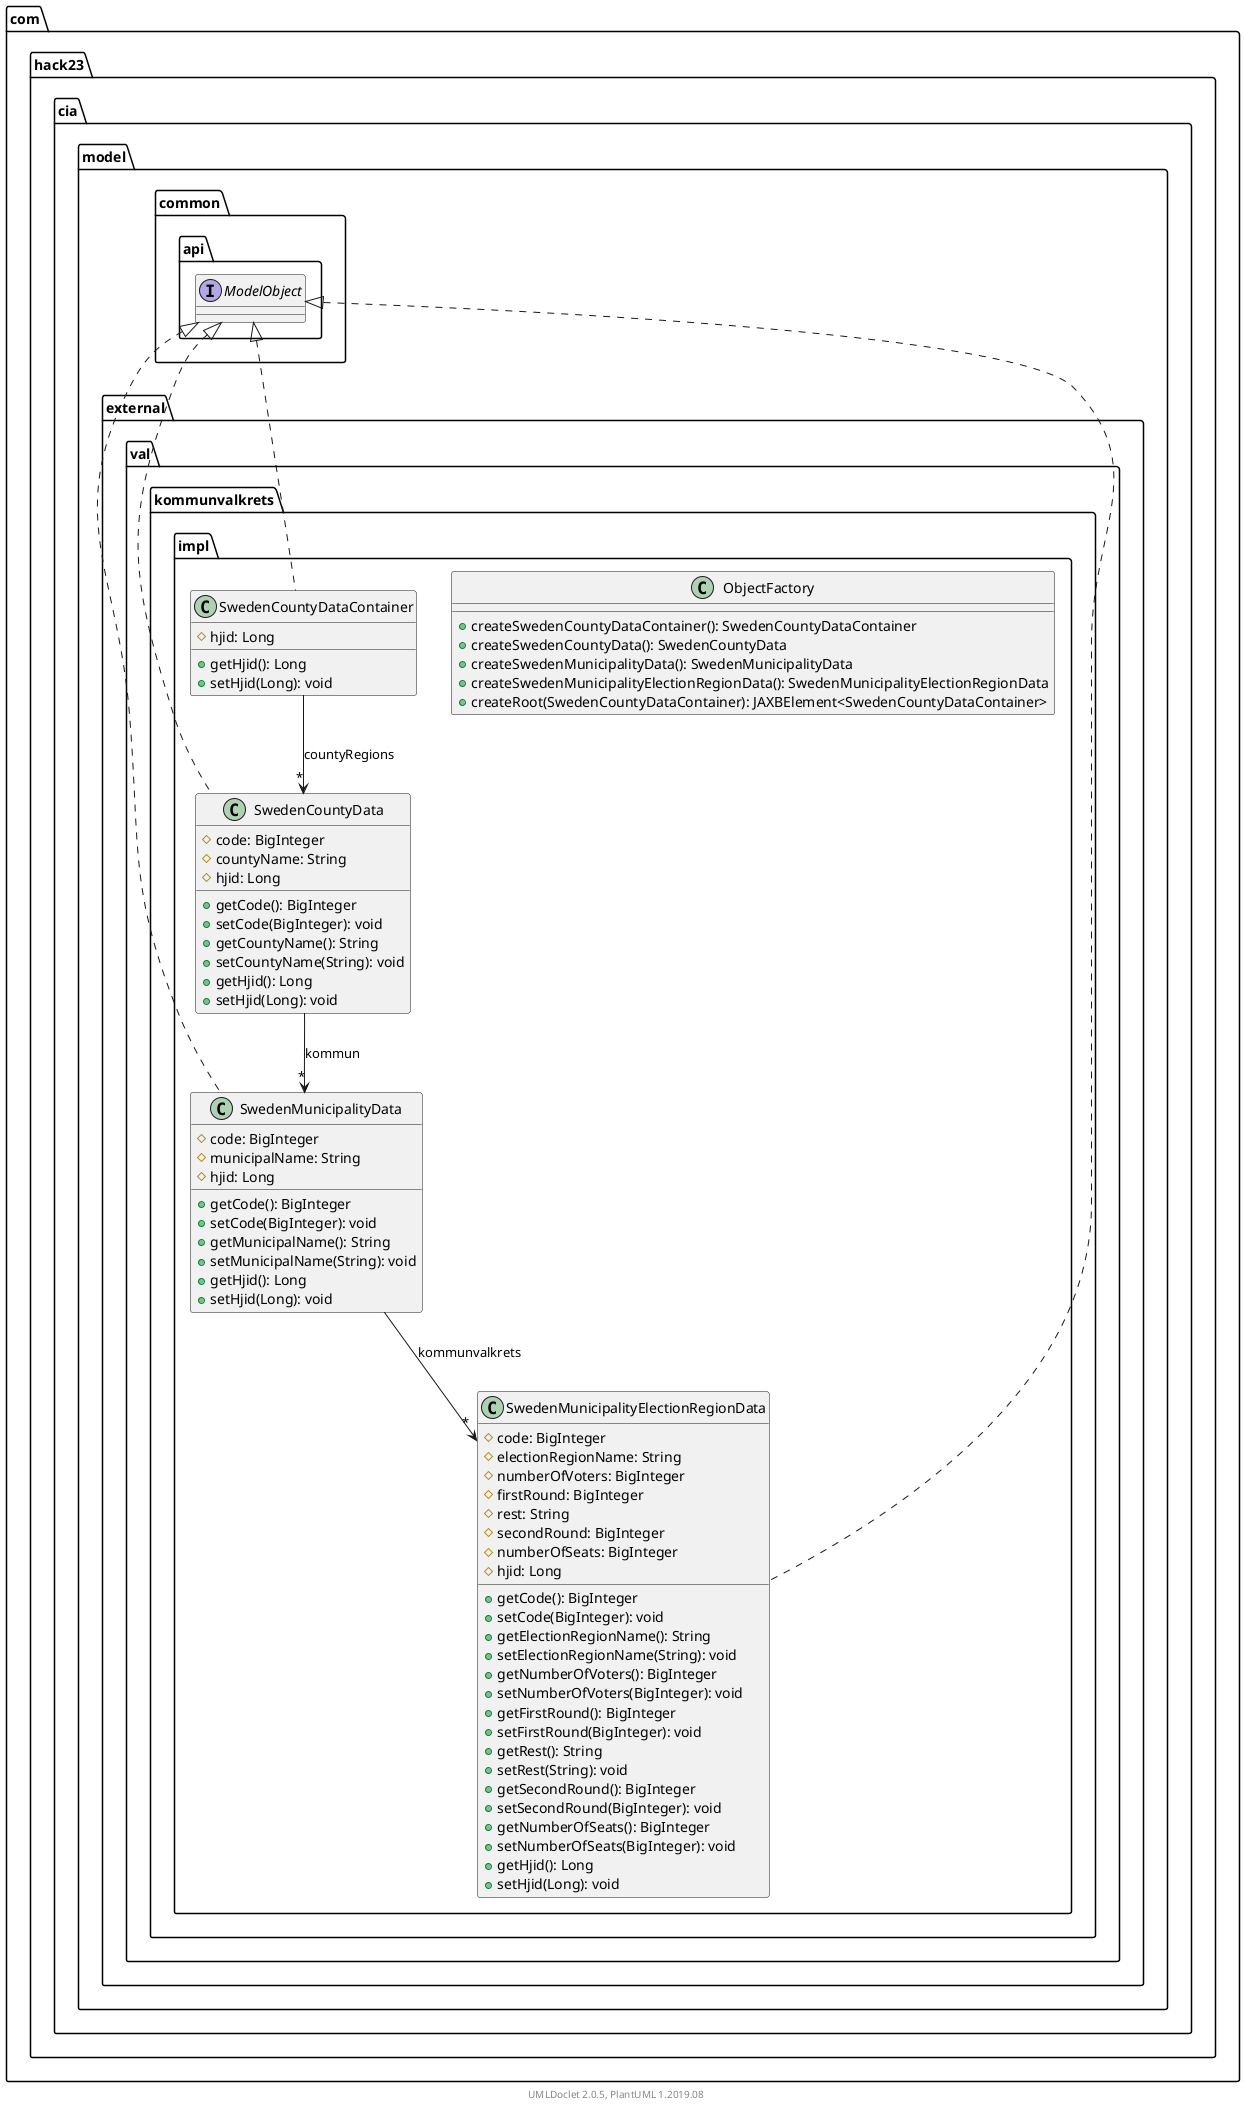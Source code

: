 @startuml
    namespace com.hack23.cia.model.external.val.kommunvalkrets.impl {

        class SwedenMunicipalityData [[SwedenMunicipalityData.html]] {
            #code: BigInteger
            #municipalName: String
            #hjid: Long
            +getCode(): BigInteger
            +setCode(BigInteger): void
            +getMunicipalName(): String
            +setMunicipalName(String): void
            +getHjid(): Long
            +setHjid(Long): void
        }

        class SwedenCountyData [[SwedenCountyData.html]] {
            #code: BigInteger
            #countyName: String
            #hjid: Long
            +getCode(): BigInteger
            +setCode(BigInteger): void
            +getCountyName(): String
            +setCountyName(String): void
            +getHjid(): Long
            +setHjid(Long): void
        }

        class ObjectFactory [[ObjectFactory.html]] {
            +createSwedenCountyDataContainer(): SwedenCountyDataContainer
            +createSwedenCountyData(): SwedenCountyData
            +createSwedenMunicipalityData(): SwedenMunicipalityData
            +createSwedenMunicipalityElectionRegionData(): SwedenMunicipalityElectionRegionData
            +createRoot(SwedenCountyDataContainer): JAXBElement<SwedenCountyDataContainer>
        }

        class SwedenCountyDataContainer [[SwedenCountyDataContainer.html]] {
            #hjid: Long
            +getHjid(): Long
            +setHjid(Long): void
        }

        class SwedenMunicipalityElectionRegionData [[SwedenMunicipalityElectionRegionData.html]] {
            #code: BigInteger
            #electionRegionName: String
            #numberOfVoters: BigInteger
            #firstRound: BigInteger
            #rest: String
            #secondRound: BigInteger
            #numberOfSeats: BigInteger
            #hjid: Long
            +getCode(): BigInteger
            +setCode(BigInteger): void
            +getElectionRegionName(): String
            +setElectionRegionName(String): void
            +getNumberOfVoters(): BigInteger
            +setNumberOfVoters(BigInteger): void
            +getFirstRound(): BigInteger
            +setFirstRound(BigInteger): void
            +getRest(): String
            +setRest(String): void
            +getSecondRound(): BigInteger
            +setSecondRound(BigInteger): void
            +getNumberOfSeats(): BigInteger
            +setNumberOfSeats(BigInteger): void
            +getHjid(): Long
            +setHjid(Long): void
        }

        com.hack23.cia.model.common.api.ModelObject <|.. SwedenMunicipalityData
        SwedenMunicipalityData --> "*" SwedenMunicipalityElectionRegionData: kommunvalkrets
        com.hack23.cia.model.common.api.ModelObject <|.. SwedenCountyData
        SwedenCountyData --> "*" SwedenMunicipalityData: kommun
        com.hack23.cia.model.common.api.ModelObject <|.. SwedenCountyDataContainer
        SwedenCountyDataContainer --> "*" SwedenCountyData: countyRegions
        com.hack23.cia.model.common.api.ModelObject <|.. SwedenMunicipalityElectionRegionData
    }

    namespace com.hack23.cia.model.common.api {
        interface ModelObject
    }

    center footer UMLDoclet 2.0.5, PlantUML 1.2019.08
@enduml
